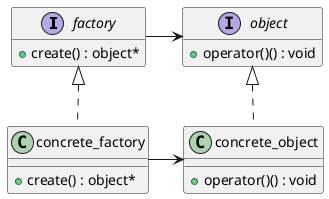 /'
tag::class-diagram[]
'/
@startuml class-diagram

    hide interface fields

    interface factory {
        + create() : object*
    }
    
    interface object {
        + operator()() : void
    }

    class concrete_factory implements factory {
        + create() : object*
    }

    class concrete_object implements object {
        + operator()() : void
    }

    factory -> object
    concrete_factory -> concrete_object

@enduml
/'
end::class-diagram[]
'/

